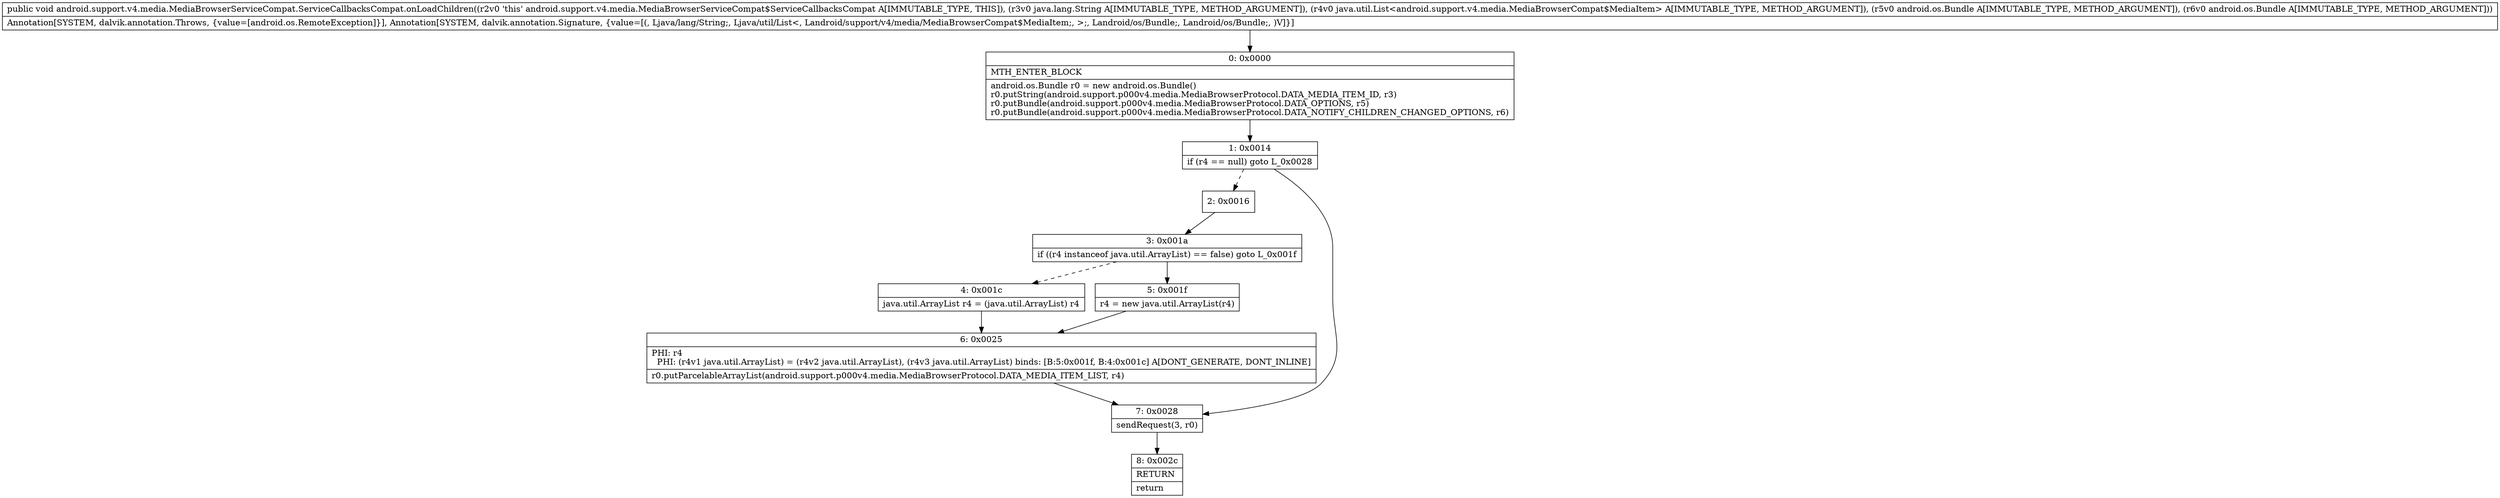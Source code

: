 digraph "CFG forandroid.support.v4.media.MediaBrowserServiceCompat.ServiceCallbacksCompat.onLoadChildren(Ljava\/lang\/String;Ljava\/util\/List;Landroid\/os\/Bundle;Landroid\/os\/Bundle;)V" {
Node_0 [shape=record,label="{0\:\ 0x0000|MTH_ENTER_BLOCK\l|android.os.Bundle r0 = new android.os.Bundle()\lr0.putString(android.support.p000v4.media.MediaBrowserProtocol.DATA_MEDIA_ITEM_ID, r3)\lr0.putBundle(android.support.p000v4.media.MediaBrowserProtocol.DATA_OPTIONS, r5)\lr0.putBundle(android.support.p000v4.media.MediaBrowserProtocol.DATA_NOTIFY_CHILDREN_CHANGED_OPTIONS, r6)\l}"];
Node_1 [shape=record,label="{1\:\ 0x0014|if (r4 == null) goto L_0x0028\l}"];
Node_2 [shape=record,label="{2\:\ 0x0016}"];
Node_3 [shape=record,label="{3\:\ 0x001a|if ((r4 instanceof java.util.ArrayList) == false) goto L_0x001f\l}"];
Node_4 [shape=record,label="{4\:\ 0x001c|java.util.ArrayList r4 = (java.util.ArrayList) r4\l}"];
Node_5 [shape=record,label="{5\:\ 0x001f|r4 = new java.util.ArrayList(r4)\l}"];
Node_6 [shape=record,label="{6\:\ 0x0025|PHI: r4 \l  PHI: (r4v1 java.util.ArrayList) = (r4v2 java.util.ArrayList), (r4v3 java.util.ArrayList) binds: [B:5:0x001f, B:4:0x001c] A[DONT_GENERATE, DONT_INLINE]\l|r0.putParcelableArrayList(android.support.p000v4.media.MediaBrowserProtocol.DATA_MEDIA_ITEM_LIST, r4)\l}"];
Node_7 [shape=record,label="{7\:\ 0x0028|sendRequest(3, r0)\l}"];
Node_8 [shape=record,label="{8\:\ 0x002c|RETURN\l|return\l}"];
MethodNode[shape=record,label="{public void android.support.v4.media.MediaBrowserServiceCompat.ServiceCallbacksCompat.onLoadChildren((r2v0 'this' android.support.v4.media.MediaBrowserServiceCompat$ServiceCallbacksCompat A[IMMUTABLE_TYPE, THIS]), (r3v0 java.lang.String A[IMMUTABLE_TYPE, METHOD_ARGUMENT]), (r4v0 java.util.List\<android.support.v4.media.MediaBrowserCompat$MediaItem\> A[IMMUTABLE_TYPE, METHOD_ARGUMENT]), (r5v0 android.os.Bundle A[IMMUTABLE_TYPE, METHOD_ARGUMENT]), (r6v0 android.os.Bundle A[IMMUTABLE_TYPE, METHOD_ARGUMENT]))  | Annotation[SYSTEM, dalvik.annotation.Throws, \{value=[android.os.RemoteException]\}], Annotation[SYSTEM, dalvik.annotation.Signature, \{value=[(, Ljava\/lang\/String;, Ljava\/util\/List\<, Landroid\/support\/v4\/media\/MediaBrowserCompat$MediaItem;, \>;, Landroid\/os\/Bundle;, Landroid\/os\/Bundle;, )V]\}]\l}"];
MethodNode -> Node_0;
Node_0 -> Node_1;
Node_1 -> Node_2[style=dashed];
Node_1 -> Node_7;
Node_2 -> Node_3;
Node_3 -> Node_4[style=dashed];
Node_3 -> Node_5;
Node_4 -> Node_6;
Node_5 -> Node_6;
Node_6 -> Node_7;
Node_7 -> Node_8;
}

